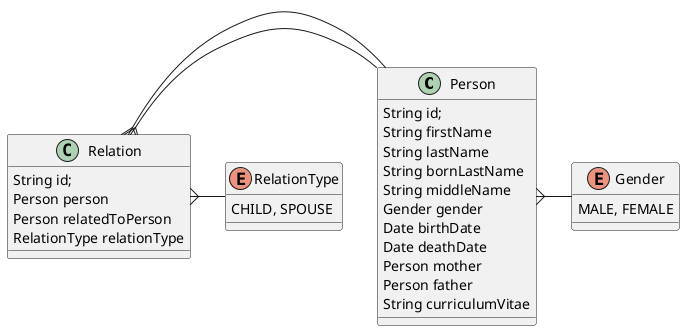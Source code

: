 @startuml
class Person {
    String id;
    String firstName
    String lastName
    String bornLastName
    String middleName
    Gender gender
    Date birthDate
    Date deathDate
    Person mother
    Person father
    String curriculumVitae
}

class Relation {
    String id;
    Person person
    Person relatedToPerson
    RelationType relationType
}

enum Gender {
    MALE, FEMALE
}

enum RelationType {
    CHILD, SPOUSE
}

Person   }- Gender
Relation }- Person
Relation }- Person
Relation }- RelationType

@enduml